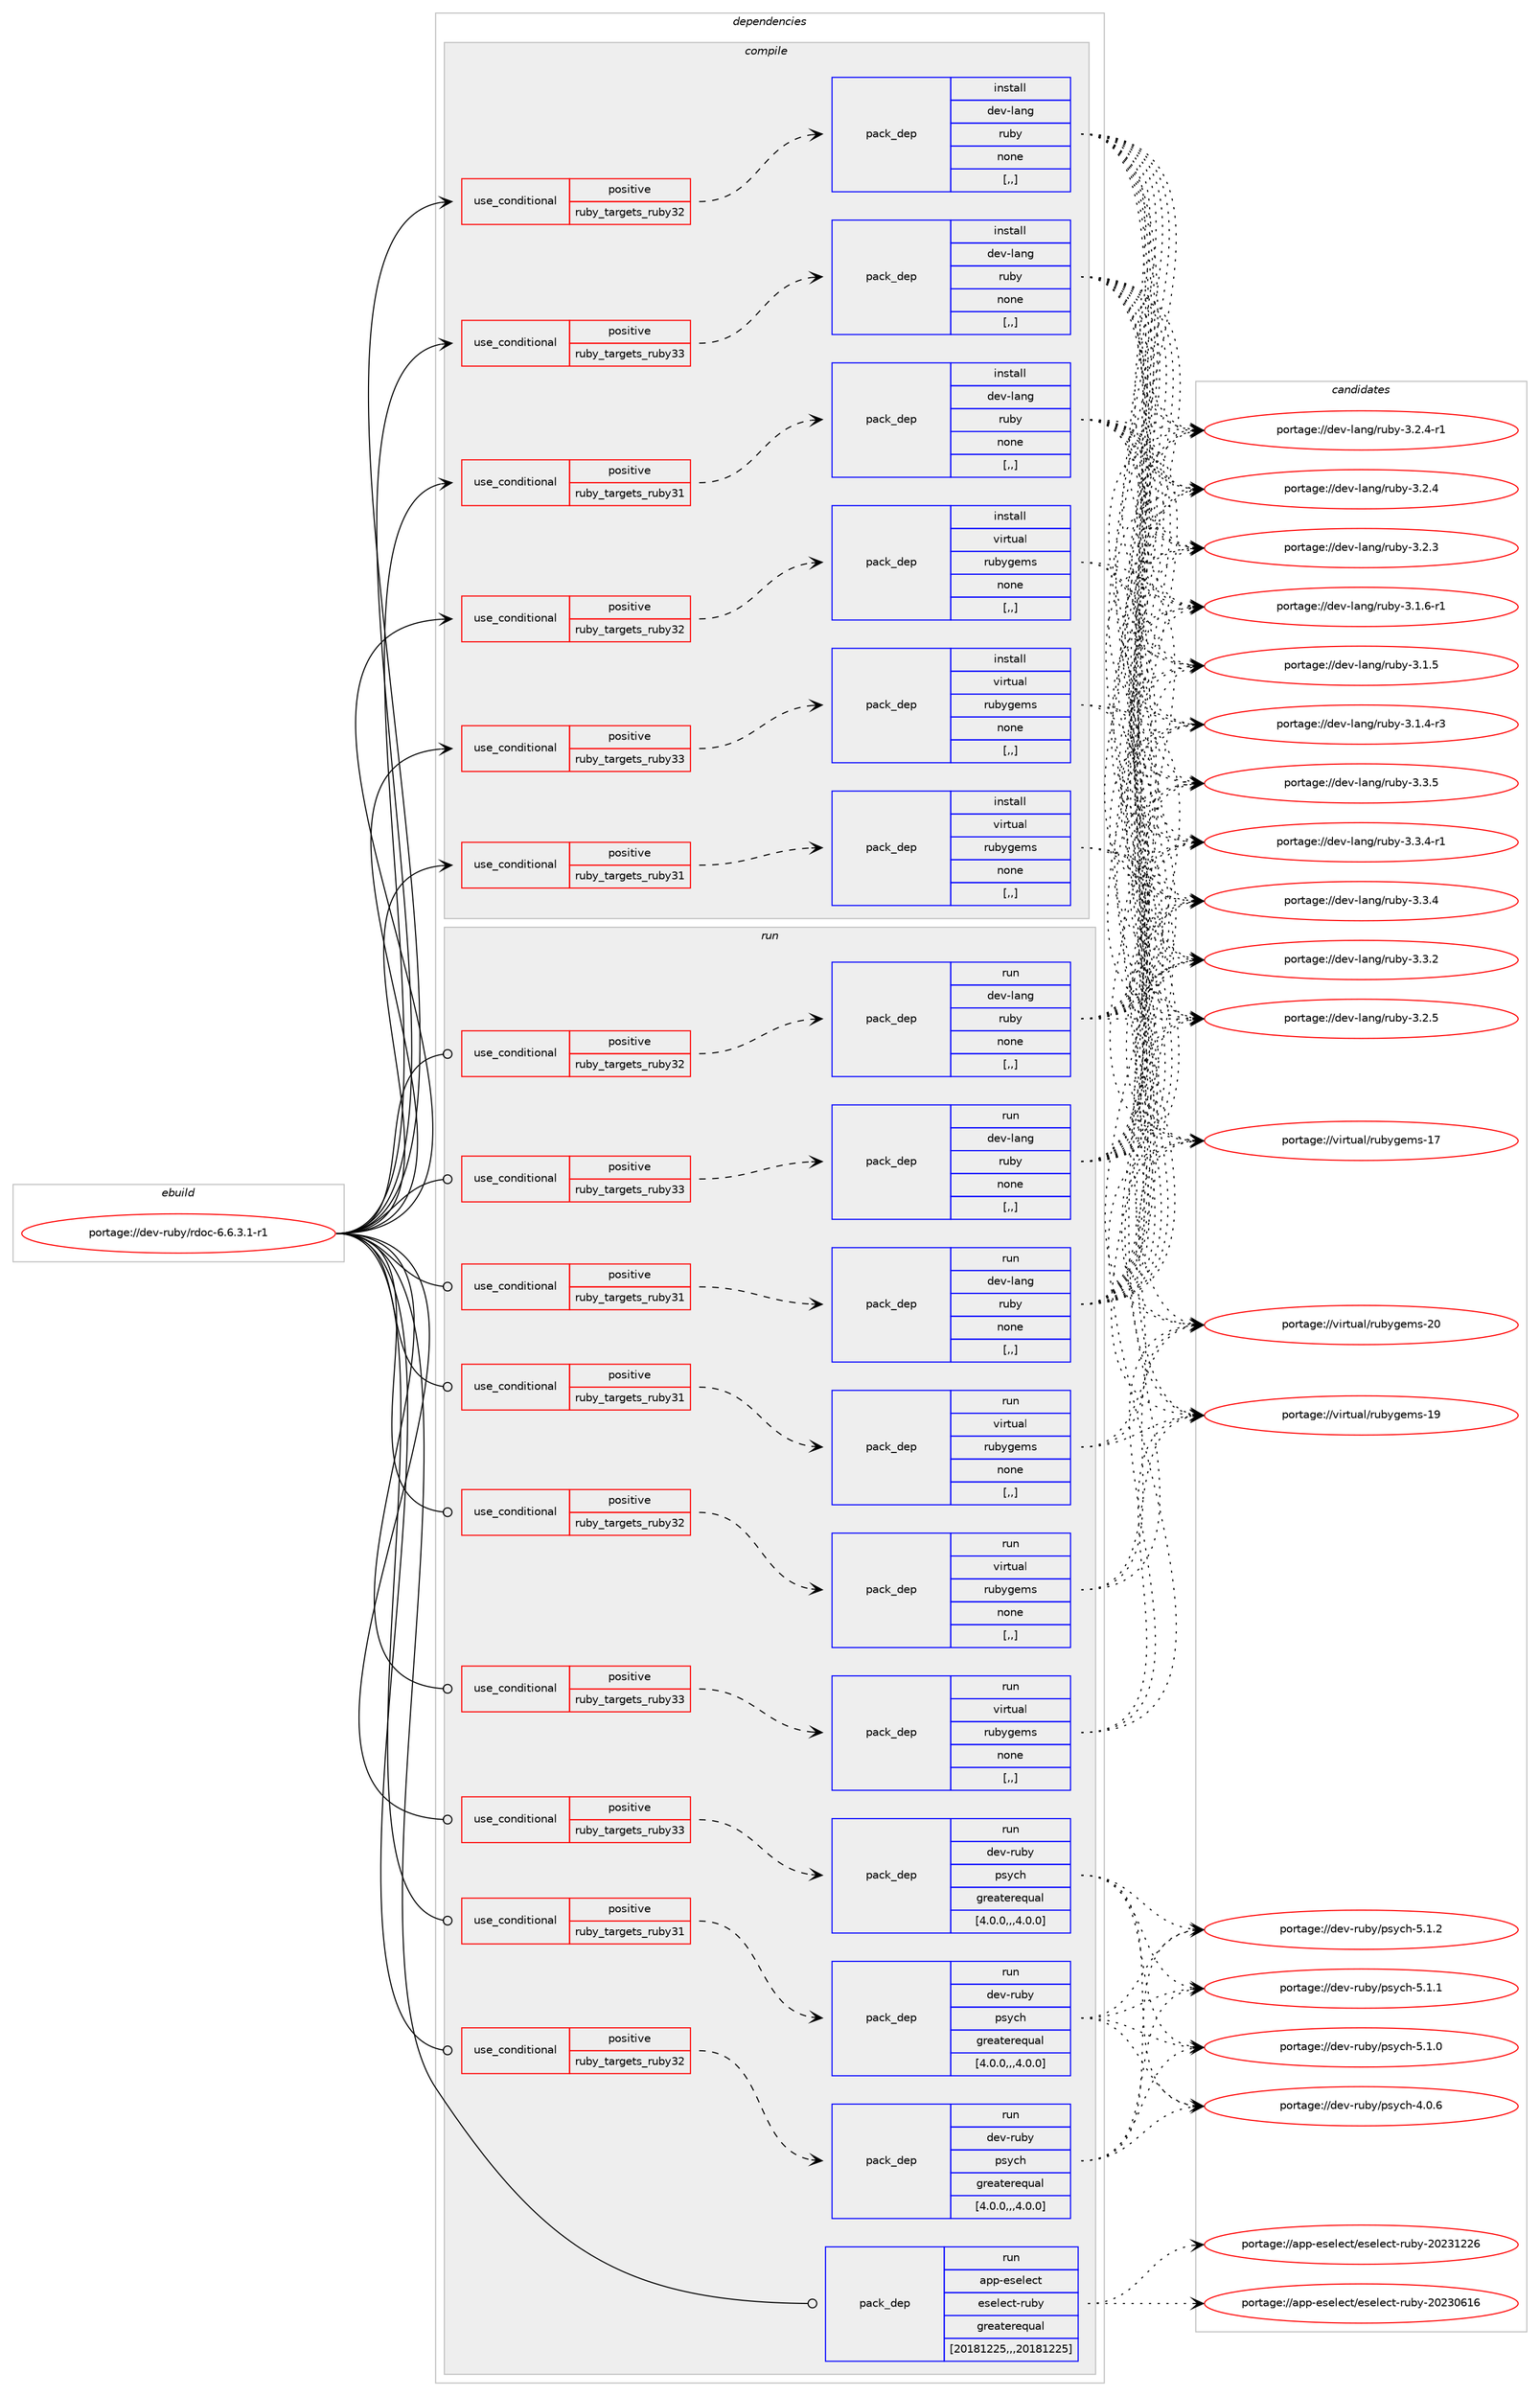 digraph prolog {

# *************
# Graph options
# *************

newrank=true;
concentrate=true;
compound=true;
graph [rankdir=LR,fontname=Helvetica,fontsize=10,ranksep=1.5];#, ranksep=2.5, nodesep=0.2];
edge  [arrowhead=vee];
node  [fontname=Helvetica,fontsize=10];

# **********
# The ebuild
# **********

subgraph cluster_leftcol {
color=gray;
label=<<i>ebuild</i>>;
id [label="portage://dev-ruby/rdoc-6.6.3.1-r1", color=red, width=4, href="../dev-ruby/rdoc-6.6.3.1-r1.svg"];
}

# ****************
# The dependencies
# ****************

subgraph cluster_midcol {
color=gray;
label=<<i>dependencies</i>>;
subgraph cluster_compile {
fillcolor="#eeeeee";
style=filled;
label=<<i>compile</i>>;
subgraph cond185160 {
dependency694007 [label=<<TABLE BORDER="0" CELLBORDER="1" CELLSPACING="0" CELLPADDING="4"><TR><TD ROWSPAN="3" CELLPADDING="10">use_conditional</TD></TR><TR><TD>positive</TD></TR><TR><TD>ruby_targets_ruby31</TD></TR></TABLE>>, shape=none, color=red];
subgraph pack503896 {
dependency694008 [label=<<TABLE BORDER="0" CELLBORDER="1" CELLSPACING="0" CELLPADDING="4" WIDTH="220"><TR><TD ROWSPAN="6" CELLPADDING="30">pack_dep</TD></TR><TR><TD WIDTH="110">install</TD></TR><TR><TD>dev-lang</TD></TR><TR><TD>ruby</TD></TR><TR><TD>none</TD></TR><TR><TD>[,,]</TD></TR></TABLE>>, shape=none, color=blue];
}
dependency694007:e -> dependency694008:w [weight=20,style="dashed",arrowhead="vee"];
}
id:e -> dependency694007:w [weight=20,style="solid",arrowhead="vee"];
subgraph cond185161 {
dependency694009 [label=<<TABLE BORDER="0" CELLBORDER="1" CELLSPACING="0" CELLPADDING="4"><TR><TD ROWSPAN="3" CELLPADDING="10">use_conditional</TD></TR><TR><TD>positive</TD></TR><TR><TD>ruby_targets_ruby31</TD></TR></TABLE>>, shape=none, color=red];
subgraph pack503897 {
dependency694010 [label=<<TABLE BORDER="0" CELLBORDER="1" CELLSPACING="0" CELLPADDING="4" WIDTH="220"><TR><TD ROWSPAN="6" CELLPADDING="30">pack_dep</TD></TR><TR><TD WIDTH="110">install</TD></TR><TR><TD>virtual</TD></TR><TR><TD>rubygems</TD></TR><TR><TD>none</TD></TR><TR><TD>[,,]</TD></TR></TABLE>>, shape=none, color=blue];
}
dependency694009:e -> dependency694010:w [weight=20,style="dashed",arrowhead="vee"];
}
id:e -> dependency694009:w [weight=20,style="solid",arrowhead="vee"];
subgraph cond185162 {
dependency694011 [label=<<TABLE BORDER="0" CELLBORDER="1" CELLSPACING="0" CELLPADDING="4"><TR><TD ROWSPAN="3" CELLPADDING="10">use_conditional</TD></TR><TR><TD>positive</TD></TR><TR><TD>ruby_targets_ruby32</TD></TR></TABLE>>, shape=none, color=red];
subgraph pack503898 {
dependency694012 [label=<<TABLE BORDER="0" CELLBORDER="1" CELLSPACING="0" CELLPADDING="4" WIDTH="220"><TR><TD ROWSPAN="6" CELLPADDING="30">pack_dep</TD></TR><TR><TD WIDTH="110">install</TD></TR><TR><TD>dev-lang</TD></TR><TR><TD>ruby</TD></TR><TR><TD>none</TD></TR><TR><TD>[,,]</TD></TR></TABLE>>, shape=none, color=blue];
}
dependency694011:e -> dependency694012:w [weight=20,style="dashed",arrowhead="vee"];
}
id:e -> dependency694011:w [weight=20,style="solid",arrowhead="vee"];
subgraph cond185163 {
dependency694013 [label=<<TABLE BORDER="0" CELLBORDER="1" CELLSPACING="0" CELLPADDING="4"><TR><TD ROWSPAN="3" CELLPADDING="10">use_conditional</TD></TR><TR><TD>positive</TD></TR><TR><TD>ruby_targets_ruby32</TD></TR></TABLE>>, shape=none, color=red];
subgraph pack503899 {
dependency694014 [label=<<TABLE BORDER="0" CELLBORDER="1" CELLSPACING="0" CELLPADDING="4" WIDTH="220"><TR><TD ROWSPAN="6" CELLPADDING="30">pack_dep</TD></TR><TR><TD WIDTH="110">install</TD></TR><TR><TD>virtual</TD></TR><TR><TD>rubygems</TD></TR><TR><TD>none</TD></TR><TR><TD>[,,]</TD></TR></TABLE>>, shape=none, color=blue];
}
dependency694013:e -> dependency694014:w [weight=20,style="dashed",arrowhead="vee"];
}
id:e -> dependency694013:w [weight=20,style="solid",arrowhead="vee"];
subgraph cond185164 {
dependency694015 [label=<<TABLE BORDER="0" CELLBORDER="1" CELLSPACING="0" CELLPADDING="4"><TR><TD ROWSPAN="3" CELLPADDING="10">use_conditional</TD></TR><TR><TD>positive</TD></TR><TR><TD>ruby_targets_ruby33</TD></TR></TABLE>>, shape=none, color=red];
subgraph pack503900 {
dependency694016 [label=<<TABLE BORDER="0" CELLBORDER="1" CELLSPACING="0" CELLPADDING="4" WIDTH="220"><TR><TD ROWSPAN="6" CELLPADDING="30">pack_dep</TD></TR><TR><TD WIDTH="110">install</TD></TR><TR><TD>dev-lang</TD></TR><TR><TD>ruby</TD></TR><TR><TD>none</TD></TR><TR><TD>[,,]</TD></TR></TABLE>>, shape=none, color=blue];
}
dependency694015:e -> dependency694016:w [weight=20,style="dashed",arrowhead="vee"];
}
id:e -> dependency694015:w [weight=20,style="solid",arrowhead="vee"];
subgraph cond185165 {
dependency694017 [label=<<TABLE BORDER="0" CELLBORDER="1" CELLSPACING="0" CELLPADDING="4"><TR><TD ROWSPAN="3" CELLPADDING="10">use_conditional</TD></TR><TR><TD>positive</TD></TR><TR><TD>ruby_targets_ruby33</TD></TR></TABLE>>, shape=none, color=red];
subgraph pack503901 {
dependency694018 [label=<<TABLE BORDER="0" CELLBORDER="1" CELLSPACING="0" CELLPADDING="4" WIDTH="220"><TR><TD ROWSPAN="6" CELLPADDING="30">pack_dep</TD></TR><TR><TD WIDTH="110">install</TD></TR><TR><TD>virtual</TD></TR><TR><TD>rubygems</TD></TR><TR><TD>none</TD></TR><TR><TD>[,,]</TD></TR></TABLE>>, shape=none, color=blue];
}
dependency694017:e -> dependency694018:w [weight=20,style="dashed",arrowhead="vee"];
}
id:e -> dependency694017:w [weight=20,style="solid",arrowhead="vee"];
}
subgraph cluster_compileandrun {
fillcolor="#eeeeee";
style=filled;
label=<<i>compile and run</i>>;
}
subgraph cluster_run {
fillcolor="#eeeeee";
style=filled;
label=<<i>run</i>>;
subgraph cond185166 {
dependency694019 [label=<<TABLE BORDER="0" CELLBORDER="1" CELLSPACING="0" CELLPADDING="4"><TR><TD ROWSPAN="3" CELLPADDING="10">use_conditional</TD></TR><TR><TD>positive</TD></TR><TR><TD>ruby_targets_ruby31</TD></TR></TABLE>>, shape=none, color=red];
subgraph pack503902 {
dependency694020 [label=<<TABLE BORDER="0" CELLBORDER="1" CELLSPACING="0" CELLPADDING="4" WIDTH="220"><TR><TD ROWSPAN="6" CELLPADDING="30">pack_dep</TD></TR><TR><TD WIDTH="110">run</TD></TR><TR><TD>dev-lang</TD></TR><TR><TD>ruby</TD></TR><TR><TD>none</TD></TR><TR><TD>[,,]</TD></TR></TABLE>>, shape=none, color=blue];
}
dependency694019:e -> dependency694020:w [weight=20,style="dashed",arrowhead="vee"];
}
id:e -> dependency694019:w [weight=20,style="solid",arrowhead="odot"];
subgraph cond185167 {
dependency694021 [label=<<TABLE BORDER="0" CELLBORDER="1" CELLSPACING="0" CELLPADDING="4"><TR><TD ROWSPAN="3" CELLPADDING="10">use_conditional</TD></TR><TR><TD>positive</TD></TR><TR><TD>ruby_targets_ruby31</TD></TR></TABLE>>, shape=none, color=red];
subgraph pack503903 {
dependency694022 [label=<<TABLE BORDER="0" CELLBORDER="1" CELLSPACING="0" CELLPADDING="4" WIDTH="220"><TR><TD ROWSPAN="6" CELLPADDING="30">pack_dep</TD></TR><TR><TD WIDTH="110">run</TD></TR><TR><TD>dev-ruby</TD></TR><TR><TD>psych</TD></TR><TR><TD>greaterequal</TD></TR><TR><TD>[4.0.0,,,4.0.0]</TD></TR></TABLE>>, shape=none, color=blue];
}
dependency694021:e -> dependency694022:w [weight=20,style="dashed",arrowhead="vee"];
}
id:e -> dependency694021:w [weight=20,style="solid",arrowhead="odot"];
subgraph cond185168 {
dependency694023 [label=<<TABLE BORDER="0" CELLBORDER="1" CELLSPACING="0" CELLPADDING="4"><TR><TD ROWSPAN="3" CELLPADDING="10">use_conditional</TD></TR><TR><TD>positive</TD></TR><TR><TD>ruby_targets_ruby31</TD></TR></TABLE>>, shape=none, color=red];
subgraph pack503904 {
dependency694024 [label=<<TABLE BORDER="0" CELLBORDER="1" CELLSPACING="0" CELLPADDING="4" WIDTH="220"><TR><TD ROWSPAN="6" CELLPADDING="30">pack_dep</TD></TR><TR><TD WIDTH="110">run</TD></TR><TR><TD>virtual</TD></TR><TR><TD>rubygems</TD></TR><TR><TD>none</TD></TR><TR><TD>[,,]</TD></TR></TABLE>>, shape=none, color=blue];
}
dependency694023:e -> dependency694024:w [weight=20,style="dashed",arrowhead="vee"];
}
id:e -> dependency694023:w [weight=20,style="solid",arrowhead="odot"];
subgraph cond185169 {
dependency694025 [label=<<TABLE BORDER="0" CELLBORDER="1" CELLSPACING="0" CELLPADDING="4"><TR><TD ROWSPAN="3" CELLPADDING="10">use_conditional</TD></TR><TR><TD>positive</TD></TR><TR><TD>ruby_targets_ruby32</TD></TR></TABLE>>, shape=none, color=red];
subgraph pack503905 {
dependency694026 [label=<<TABLE BORDER="0" CELLBORDER="1" CELLSPACING="0" CELLPADDING="4" WIDTH="220"><TR><TD ROWSPAN="6" CELLPADDING="30">pack_dep</TD></TR><TR><TD WIDTH="110">run</TD></TR><TR><TD>dev-lang</TD></TR><TR><TD>ruby</TD></TR><TR><TD>none</TD></TR><TR><TD>[,,]</TD></TR></TABLE>>, shape=none, color=blue];
}
dependency694025:e -> dependency694026:w [weight=20,style="dashed",arrowhead="vee"];
}
id:e -> dependency694025:w [weight=20,style="solid",arrowhead="odot"];
subgraph cond185170 {
dependency694027 [label=<<TABLE BORDER="0" CELLBORDER="1" CELLSPACING="0" CELLPADDING="4"><TR><TD ROWSPAN="3" CELLPADDING="10">use_conditional</TD></TR><TR><TD>positive</TD></TR><TR><TD>ruby_targets_ruby32</TD></TR></TABLE>>, shape=none, color=red];
subgraph pack503906 {
dependency694028 [label=<<TABLE BORDER="0" CELLBORDER="1" CELLSPACING="0" CELLPADDING="4" WIDTH="220"><TR><TD ROWSPAN="6" CELLPADDING="30">pack_dep</TD></TR><TR><TD WIDTH="110">run</TD></TR><TR><TD>dev-ruby</TD></TR><TR><TD>psych</TD></TR><TR><TD>greaterequal</TD></TR><TR><TD>[4.0.0,,,4.0.0]</TD></TR></TABLE>>, shape=none, color=blue];
}
dependency694027:e -> dependency694028:w [weight=20,style="dashed",arrowhead="vee"];
}
id:e -> dependency694027:w [weight=20,style="solid",arrowhead="odot"];
subgraph cond185171 {
dependency694029 [label=<<TABLE BORDER="0" CELLBORDER="1" CELLSPACING="0" CELLPADDING="4"><TR><TD ROWSPAN="3" CELLPADDING="10">use_conditional</TD></TR><TR><TD>positive</TD></TR><TR><TD>ruby_targets_ruby32</TD></TR></TABLE>>, shape=none, color=red];
subgraph pack503907 {
dependency694030 [label=<<TABLE BORDER="0" CELLBORDER="1" CELLSPACING="0" CELLPADDING="4" WIDTH="220"><TR><TD ROWSPAN="6" CELLPADDING="30">pack_dep</TD></TR><TR><TD WIDTH="110">run</TD></TR><TR><TD>virtual</TD></TR><TR><TD>rubygems</TD></TR><TR><TD>none</TD></TR><TR><TD>[,,]</TD></TR></TABLE>>, shape=none, color=blue];
}
dependency694029:e -> dependency694030:w [weight=20,style="dashed",arrowhead="vee"];
}
id:e -> dependency694029:w [weight=20,style="solid",arrowhead="odot"];
subgraph cond185172 {
dependency694031 [label=<<TABLE BORDER="0" CELLBORDER="1" CELLSPACING="0" CELLPADDING="4"><TR><TD ROWSPAN="3" CELLPADDING="10">use_conditional</TD></TR><TR><TD>positive</TD></TR><TR><TD>ruby_targets_ruby33</TD></TR></TABLE>>, shape=none, color=red];
subgraph pack503908 {
dependency694032 [label=<<TABLE BORDER="0" CELLBORDER="1" CELLSPACING="0" CELLPADDING="4" WIDTH="220"><TR><TD ROWSPAN="6" CELLPADDING="30">pack_dep</TD></TR><TR><TD WIDTH="110">run</TD></TR><TR><TD>dev-lang</TD></TR><TR><TD>ruby</TD></TR><TR><TD>none</TD></TR><TR><TD>[,,]</TD></TR></TABLE>>, shape=none, color=blue];
}
dependency694031:e -> dependency694032:w [weight=20,style="dashed",arrowhead="vee"];
}
id:e -> dependency694031:w [weight=20,style="solid",arrowhead="odot"];
subgraph cond185173 {
dependency694033 [label=<<TABLE BORDER="0" CELLBORDER="1" CELLSPACING="0" CELLPADDING="4"><TR><TD ROWSPAN="3" CELLPADDING="10">use_conditional</TD></TR><TR><TD>positive</TD></TR><TR><TD>ruby_targets_ruby33</TD></TR></TABLE>>, shape=none, color=red];
subgraph pack503909 {
dependency694034 [label=<<TABLE BORDER="0" CELLBORDER="1" CELLSPACING="0" CELLPADDING="4" WIDTH="220"><TR><TD ROWSPAN="6" CELLPADDING="30">pack_dep</TD></TR><TR><TD WIDTH="110">run</TD></TR><TR><TD>dev-ruby</TD></TR><TR><TD>psych</TD></TR><TR><TD>greaterequal</TD></TR><TR><TD>[4.0.0,,,4.0.0]</TD></TR></TABLE>>, shape=none, color=blue];
}
dependency694033:e -> dependency694034:w [weight=20,style="dashed",arrowhead="vee"];
}
id:e -> dependency694033:w [weight=20,style="solid",arrowhead="odot"];
subgraph cond185174 {
dependency694035 [label=<<TABLE BORDER="0" CELLBORDER="1" CELLSPACING="0" CELLPADDING="4"><TR><TD ROWSPAN="3" CELLPADDING="10">use_conditional</TD></TR><TR><TD>positive</TD></TR><TR><TD>ruby_targets_ruby33</TD></TR></TABLE>>, shape=none, color=red];
subgraph pack503910 {
dependency694036 [label=<<TABLE BORDER="0" CELLBORDER="1" CELLSPACING="0" CELLPADDING="4" WIDTH="220"><TR><TD ROWSPAN="6" CELLPADDING="30">pack_dep</TD></TR><TR><TD WIDTH="110">run</TD></TR><TR><TD>virtual</TD></TR><TR><TD>rubygems</TD></TR><TR><TD>none</TD></TR><TR><TD>[,,]</TD></TR></TABLE>>, shape=none, color=blue];
}
dependency694035:e -> dependency694036:w [weight=20,style="dashed",arrowhead="vee"];
}
id:e -> dependency694035:w [weight=20,style="solid",arrowhead="odot"];
subgraph pack503911 {
dependency694037 [label=<<TABLE BORDER="0" CELLBORDER="1" CELLSPACING="0" CELLPADDING="4" WIDTH="220"><TR><TD ROWSPAN="6" CELLPADDING="30">pack_dep</TD></TR><TR><TD WIDTH="110">run</TD></TR><TR><TD>app-eselect</TD></TR><TR><TD>eselect-ruby</TD></TR><TR><TD>greaterequal</TD></TR><TR><TD>[20181225,,,20181225]</TD></TR></TABLE>>, shape=none, color=blue];
}
id:e -> dependency694037:w [weight=20,style="solid",arrowhead="odot"];
}
}

# **************
# The candidates
# **************

subgraph cluster_choices {
rank=same;
color=gray;
label=<<i>candidates</i>>;

subgraph choice503896 {
color=black;
nodesep=1;
choice10010111845108971101034711411798121455146514653 [label="portage://dev-lang/ruby-3.3.5", color=red, width=4,href="../dev-lang/ruby-3.3.5.svg"];
choice100101118451089711010347114117981214551465146524511449 [label="portage://dev-lang/ruby-3.3.4-r1", color=red, width=4,href="../dev-lang/ruby-3.3.4-r1.svg"];
choice10010111845108971101034711411798121455146514652 [label="portage://dev-lang/ruby-3.3.4", color=red, width=4,href="../dev-lang/ruby-3.3.4.svg"];
choice10010111845108971101034711411798121455146514650 [label="portage://dev-lang/ruby-3.3.2", color=red, width=4,href="../dev-lang/ruby-3.3.2.svg"];
choice10010111845108971101034711411798121455146504653 [label="portage://dev-lang/ruby-3.2.5", color=red, width=4,href="../dev-lang/ruby-3.2.5.svg"];
choice100101118451089711010347114117981214551465046524511449 [label="portage://dev-lang/ruby-3.2.4-r1", color=red, width=4,href="../dev-lang/ruby-3.2.4-r1.svg"];
choice10010111845108971101034711411798121455146504652 [label="portage://dev-lang/ruby-3.2.4", color=red, width=4,href="../dev-lang/ruby-3.2.4.svg"];
choice10010111845108971101034711411798121455146504651 [label="portage://dev-lang/ruby-3.2.3", color=red, width=4,href="../dev-lang/ruby-3.2.3.svg"];
choice100101118451089711010347114117981214551464946544511449 [label="portage://dev-lang/ruby-3.1.6-r1", color=red, width=4,href="../dev-lang/ruby-3.1.6-r1.svg"];
choice10010111845108971101034711411798121455146494653 [label="portage://dev-lang/ruby-3.1.5", color=red, width=4,href="../dev-lang/ruby-3.1.5.svg"];
choice100101118451089711010347114117981214551464946524511451 [label="portage://dev-lang/ruby-3.1.4-r3", color=red, width=4,href="../dev-lang/ruby-3.1.4-r3.svg"];
dependency694008:e -> choice10010111845108971101034711411798121455146514653:w [style=dotted,weight="100"];
dependency694008:e -> choice100101118451089711010347114117981214551465146524511449:w [style=dotted,weight="100"];
dependency694008:e -> choice10010111845108971101034711411798121455146514652:w [style=dotted,weight="100"];
dependency694008:e -> choice10010111845108971101034711411798121455146514650:w [style=dotted,weight="100"];
dependency694008:e -> choice10010111845108971101034711411798121455146504653:w [style=dotted,weight="100"];
dependency694008:e -> choice100101118451089711010347114117981214551465046524511449:w [style=dotted,weight="100"];
dependency694008:e -> choice10010111845108971101034711411798121455146504652:w [style=dotted,weight="100"];
dependency694008:e -> choice10010111845108971101034711411798121455146504651:w [style=dotted,weight="100"];
dependency694008:e -> choice100101118451089711010347114117981214551464946544511449:w [style=dotted,weight="100"];
dependency694008:e -> choice10010111845108971101034711411798121455146494653:w [style=dotted,weight="100"];
dependency694008:e -> choice100101118451089711010347114117981214551464946524511451:w [style=dotted,weight="100"];
}
subgraph choice503897 {
color=black;
nodesep=1;
choice118105114116117971084711411798121103101109115455048 [label="portage://virtual/rubygems-20", color=red, width=4,href="../virtual/rubygems-20.svg"];
choice118105114116117971084711411798121103101109115454957 [label="portage://virtual/rubygems-19", color=red, width=4,href="../virtual/rubygems-19.svg"];
choice118105114116117971084711411798121103101109115454955 [label="portage://virtual/rubygems-17", color=red, width=4,href="../virtual/rubygems-17.svg"];
dependency694010:e -> choice118105114116117971084711411798121103101109115455048:w [style=dotted,weight="100"];
dependency694010:e -> choice118105114116117971084711411798121103101109115454957:w [style=dotted,weight="100"];
dependency694010:e -> choice118105114116117971084711411798121103101109115454955:w [style=dotted,weight="100"];
}
subgraph choice503898 {
color=black;
nodesep=1;
choice10010111845108971101034711411798121455146514653 [label="portage://dev-lang/ruby-3.3.5", color=red, width=4,href="../dev-lang/ruby-3.3.5.svg"];
choice100101118451089711010347114117981214551465146524511449 [label="portage://dev-lang/ruby-3.3.4-r1", color=red, width=4,href="../dev-lang/ruby-3.3.4-r1.svg"];
choice10010111845108971101034711411798121455146514652 [label="portage://dev-lang/ruby-3.3.4", color=red, width=4,href="../dev-lang/ruby-3.3.4.svg"];
choice10010111845108971101034711411798121455146514650 [label="portage://dev-lang/ruby-3.3.2", color=red, width=4,href="../dev-lang/ruby-3.3.2.svg"];
choice10010111845108971101034711411798121455146504653 [label="portage://dev-lang/ruby-3.2.5", color=red, width=4,href="../dev-lang/ruby-3.2.5.svg"];
choice100101118451089711010347114117981214551465046524511449 [label="portage://dev-lang/ruby-3.2.4-r1", color=red, width=4,href="../dev-lang/ruby-3.2.4-r1.svg"];
choice10010111845108971101034711411798121455146504652 [label="portage://dev-lang/ruby-3.2.4", color=red, width=4,href="../dev-lang/ruby-3.2.4.svg"];
choice10010111845108971101034711411798121455146504651 [label="portage://dev-lang/ruby-3.2.3", color=red, width=4,href="../dev-lang/ruby-3.2.3.svg"];
choice100101118451089711010347114117981214551464946544511449 [label="portage://dev-lang/ruby-3.1.6-r1", color=red, width=4,href="../dev-lang/ruby-3.1.6-r1.svg"];
choice10010111845108971101034711411798121455146494653 [label="portage://dev-lang/ruby-3.1.5", color=red, width=4,href="../dev-lang/ruby-3.1.5.svg"];
choice100101118451089711010347114117981214551464946524511451 [label="portage://dev-lang/ruby-3.1.4-r3", color=red, width=4,href="../dev-lang/ruby-3.1.4-r3.svg"];
dependency694012:e -> choice10010111845108971101034711411798121455146514653:w [style=dotted,weight="100"];
dependency694012:e -> choice100101118451089711010347114117981214551465146524511449:w [style=dotted,weight="100"];
dependency694012:e -> choice10010111845108971101034711411798121455146514652:w [style=dotted,weight="100"];
dependency694012:e -> choice10010111845108971101034711411798121455146514650:w [style=dotted,weight="100"];
dependency694012:e -> choice10010111845108971101034711411798121455146504653:w [style=dotted,weight="100"];
dependency694012:e -> choice100101118451089711010347114117981214551465046524511449:w [style=dotted,weight="100"];
dependency694012:e -> choice10010111845108971101034711411798121455146504652:w [style=dotted,weight="100"];
dependency694012:e -> choice10010111845108971101034711411798121455146504651:w [style=dotted,weight="100"];
dependency694012:e -> choice100101118451089711010347114117981214551464946544511449:w [style=dotted,weight="100"];
dependency694012:e -> choice10010111845108971101034711411798121455146494653:w [style=dotted,weight="100"];
dependency694012:e -> choice100101118451089711010347114117981214551464946524511451:w [style=dotted,weight="100"];
}
subgraph choice503899 {
color=black;
nodesep=1;
choice118105114116117971084711411798121103101109115455048 [label="portage://virtual/rubygems-20", color=red, width=4,href="../virtual/rubygems-20.svg"];
choice118105114116117971084711411798121103101109115454957 [label="portage://virtual/rubygems-19", color=red, width=4,href="../virtual/rubygems-19.svg"];
choice118105114116117971084711411798121103101109115454955 [label="portage://virtual/rubygems-17", color=red, width=4,href="../virtual/rubygems-17.svg"];
dependency694014:e -> choice118105114116117971084711411798121103101109115455048:w [style=dotted,weight="100"];
dependency694014:e -> choice118105114116117971084711411798121103101109115454957:w [style=dotted,weight="100"];
dependency694014:e -> choice118105114116117971084711411798121103101109115454955:w [style=dotted,weight="100"];
}
subgraph choice503900 {
color=black;
nodesep=1;
choice10010111845108971101034711411798121455146514653 [label="portage://dev-lang/ruby-3.3.5", color=red, width=4,href="../dev-lang/ruby-3.3.5.svg"];
choice100101118451089711010347114117981214551465146524511449 [label="portage://dev-lang/ruby-3.3.4-r1", color=red, width=4,href="../dev-lang/ruby-3.3.4-r1.svg"];
choice10010111845108971101034711411798121455146514652 [label="portage://dev-lang/ruby-3.3.4", color=red, width=4,href="../dev-lang/ruby-3.3.4.svg"];
choice10010111845108971101034711411798121455146514650 [label="portage://dev-lang/ruby-3.3.2", color=red, width=4,href="../dev-lang/ruby-3.3.2.svg"];
choice10010111845108971101034711411798121455146504653 [label="portage://dev-lang/ruby-3.2.5", color=red, width=4,href="../dev-lang/ruby-3.2.5.svg"];
choice100101118451089711010347114117981214551465046524511449 [label="portage://dev-lang/ruby-3.2.4-r1", color=red, width=4,href="../dev-lang/ruby-3.2.4-r1.svg"];
choice10010111845108971101034711411798121455146504652 [label="portage://dev-lang/ruby-3.2.4", color=red, width=4,href="../dev-lang/ruby-3.2.4.svg"];
choice10010111845108971101034711411798121455146504651 [label="portage://dev-lang/ruby-3.2.3", color=red, width=4,href="../dev-lang/ruby-3.2.3.svg"];
choice100101118451089711010347114117981214551464946544511449 [label="portage://dev-lang/ruby-3.1.6-r1", color=red, width=4,href="../dev-lang/ruby-3.1.6-r1.svg"];
choice10010111845108971101034711411798121455146494653 [label="portage://dev-lang/ruby-3.1.5", color=red, width=4,href="../dev-lang/ruby-3.1.5.svg"];
choice100101118451089711010347114117981214551464946524511451 [label="portage://dev-lang/ruby-3.1.4-r3", color=red, width=4,href="../dev-lang/ruby-3.1.4-r3.svg"];
dependency694016:e -> choice10010111845108971101034711411798121455146514653:w [style=dotted,weight="100"];
dependency694016:e -> choice100101118451089711010347114117981214551465146524511449:w [style=dotted,weight="100"];
dependency694016:e -> choice10010111845108971101034711411798121455146514652:w [style=dotted,weight="100"];
dependency694016:e -> choice10010111845108971101034711411798121455146514650:w [style=dotted,weight="100"];
dependency694016:e -> choice10010111845108971101034711411798121455146504653:w [style=dotted,weight="100"];
dependency694016:e -> choice100101118451089711010347114117981214551465046524511449:w [style=dotted,weight="100"];
dependency694016:e -> choice10010111845108971101034711411798121455146504652:w [style=dotted,weight="100"];
dependency694016:e -> choice10010111845108971101034711411798121455146504651:w [style=dotted,weight="100"];
dependency694016:e -> choice100101118451089711010347114117981214551464946544511449:w [style=dotted,weight="100"];
dependency694016:e -> choice10010111845108971101034711411798121455146494653:w [style=dotted,weight="100"];
dependency694016:e -> choice100101118451089711010347114117981214551464946524511451:w [style=dotted,weight="100"];
}
subgraph choice503901 {
color=black;
nodesep=1;
choice118105114116117971084711411798121103101109115455048 [label="portage://virtual/rubygems-20", color=red, width=4,href="../virtual/rubygems-20.svg"];
choice118105114116117971084711411798121103101109115454957 [label="portage://virtual/rubygems-19", color=red, width=4,href="../virtual/rubygems-19.svg"];
choice118105114116117971084711411798121103101109115454955 [label="portage://virtual/rubygems-17", color=red, width=4,href="../virtual/rubygems-17.svg"];
dependency694018:e -> choice118105114116117971084711411798121103101109115455048:w [style=dotted,weight="100"];
dependency694018:e -> choice118105114116117971084711411798121103101109115454957:w [style=dotted,weight="100"];
dependency694018:e -> choice118105114116117971084711411798121103101109115454955:w [style=dotted,weight="100"];
}
subgraph choice503902 {
color=black;
nodesep=1;
choice10010111845108971101034711411798121455146514653 [label="portage://dev-lang/ruby-3.3.5", color=red, width=4,href="../dev-lang/ruby-3.3.5.svg"];
choice100101118451089711010347114117981214551465146524511449 [label="portage://dev-lang/ruby-3.3.4-r1", color=red, width=4,href="../dev-lang/ruby-3.3.4-r1.svg"];
choice10010111845108971101034711411798121455146514652 [label="portage://dev-lang/ruby-3.3.4", color=red, width=4,href="../dev-lang/ruby-3.3.4.svg"];
choice10010111845108971101034711411798121455146514650 [label="portage://dev-lang/ruby-3.3.2", color=red, width=4,href="../dev-lang/ruby-3.3.2.svg"];
choice10010111845108971101034711411798121455146504653 [label="portage://dev-lang/ruby-3.2.5", color=red, width=4,href="../dev-lang/ruby-3.2.5.svg"];
choice100101118451089711010347114117981214551465046524511449 [label="portage://dev-lang/ruby-3.2.4-r1", color=red, width=4,href="../dev-lang/ruby-3.2.4-r1.svg"];
choice10010111845108971101034711411798121455146504652 [label="portage://dev-lang/ruby-3.2.4", color=red, width=4,href="../dev-lang/ruby-3.2.4.svg"];
choice10010111845108971101034711411798121455146504651 [label="portage://dev-lang/ruby-3.2.3", color=red, width=4,href="../dev-lang/ruby-3.2.3.svg"];
choice100101118451089711010347114117981214551464946544511449 [label="portage://dev-lang/ruby-3.1.6-r1", color=red, width=4,href="../dev-lang/ruby-3.1.6-r1.svg"];
choice10010111845108971101034711411798121455146494653 [label="portage://dev-lang/ruby-3.1.5", color=red, width=4,href="../dev-lang/ruby-3.1.5.svg"];
choice100101118451089711010347114117981214551464946524511451 [label="portage://dev-lang/ruby-3.1.4-r3", color=red, width=4,href="../dev-lang/ruby-3.1.4-r3.svg"];
dependency694020:e -> choice10010111845108971101034711411798121455146514653:w [style=dotted,weight="100"];
dependency694020:e -> choice100101118451089711010347114117981214551465146524511449:w [style=dotted,weight="100"];
dependency694020:e -> choice10010111845108971101034711411798121455146514652:w [style=dotted,weight="100"];
dependency694020:e -> choice10010111845108971101034711411798121455146514650:w [style=dotted,weight="100"];
dependency694020:e -> choice10010111845108971101034711411798121455146504653:w [style=dotted,weight="100"];
dependency694020:e -> choice100101118451089711010347114117981214551465046524511449:w [style=dotted,weight="100"];
dependency694020:e -> choice10010111845108971101034711411798121455146504652:w [style=dotted,weight="100"];
dependency694020:e -> choice10010111845108971101034711411798121455146504651:w [style=dotted,weight="100"];
dependency694020:e -> choice100101118451089711010347114117981214551464946544511449:w [style=dotted,weight="100"];
dependency694020:e -> choice10010111845108971101034711411798121455146494653:w [style=dotted,weight="100"];
dependency694020:e -> choice100101118451089711010347114117981214551464946524511451:w [style=dotted,weight="100"];
}
subgraph choice503903 {
color=black;
nodesep=1;
choice10010111845114117981214711211512199104455346494650 [label="portage://dev-ruby/psych-5.1.2", color=red, width=4,href="../dev-ruby/psych-5.1.2.svg"];
choice10010111845114117981214711211512199104455346494649 [label="portage://dev-ruby/psych-5.1.1", color=red, width=4,href="../dev-ruby/psych-5.1.1.svg"];
choice10010111845114117981214711211512199104455346494648 [label="portage://dev-ruby/psych-5.1.0", color=red, width=4,href="../dev-ruby/psych-5.1.0.svg"];
choice10010111845114117981214711211512199104455246484654 [label="portage://dev-ruby/psych-4.0.6", color=red, width=4,href="../dev-ruby/psych-4.0.6.svg"];
dependency694022:e -> choice10010111845114117981214711211512199104455346494650:w [style=dotted,weight="100"];
dependency694022:e -> choice10010111845114117981214711211512199104455346494649:w [style=dotted,weight="100"];
dependency694022:e -> choice10010111845114117981214711211512199104455346494648:w [style=dotted,weight="100"];
dependency694022:e -> choice10010111845114117981214711211512199104455246484654:w [style=dotted,weight="100"];
}
subgraph choice503904 {
color=black;
nodesep=1;
choice118105114116117971084711411798121103101109115455048 [label="portage://virtual/rubygems-20", color=red, width=4,href="../virtual/rubygems-20.svg"];
choice118105114116117971084711411798121103101109115454957 [label="portage://virtual/rubygems-19", color=red, width=4,href="../virtual/rubygems-19.svg"];
choice118105114116117971084711411798121103101109115454955 [label="portage://virtual/rubygems-17", color=red, width=4,href="../virtual/rubygems-17.svg"];
dependency694024:e -> choice118105114116117971084711411798121103101109115455048:w [style=dotted,weight="100"];
dependency694024:e -> choice118105114116117971084711411798121103101109115454957:w [style=dotted,weight="100"];
dependency694024:e -> choice118105114116117971084711411798121103101109115454955:w [style=dotted,weight="100"];
}
subgraph choice503905 {
color=black;
nodesep=1;
choice10010111845108971101034711411798121455146514653 [label="portage://dev-lang/ruby-3.3.5", color=red, width=4,href="../dev-lang/ruby-3.3.5.svg"];
choice100101118451089711010347114117981214551465146524511449 [label="portage://dev-lang/ruby-3.3.4-r1", color=red, width=4,href="../dev-lang/ruby-3.3.4-r1.svg"];
choice10010111845108971101034711411798121455146514652 [label="portage://dev-lang/ruby-3.3.4", color=red, width=4,href="../dev-lang/ruby-3.3.4.svg"];
choice10010111845108971101034711411798121455146514650 [label="portage://dev-lang/ruby-3.3.2", color=red, width=4,href="../dev-lang/ruby-3.3.2.svg"];
choice10010111845108971101034711411798121455146504653 [label="portage://dev-lang/ruby-3.2.5", color=red, width=4,href="../dev-lang/ruby-3.2.5.svg"];
choice100101118451089711010347114117981214551465046524511449 [label="portage://dev-lang/ruby-3.2.4-r1", color=red, width=4,href="../dev-lang/ruby-3.2.4-r1.svg"];
choice10010111845108971101034711411798121455146504652 [label="portage://dev-lang/ruby-3.2.4", color=red, width=4,href="../dev-lang/ruby-3.2.4.svg"];
choice10010111845108971101034711411798121455146504651 [label="portage://dev-lang/ruby-3.2.3", color=red, width=4,href="../dev-lang/ruby-3.2.3.svg"];
choice100101118451089711010347114117981214551464946544511449 [label="portage://dev-lang/ruby-3.1.6-r1", color=red, width=4,href="../dev-lang/ruby-3.1.6-r1.svg"];
choice10010111845108971101034711411798121455146494653 [label="portage://dev-lang/ruby-3.1.5", color=red, width=4,href="../dev-lang/ruby-3.1.5.svg"];
choice100101118451089711010347114117981214551464946524511451 [label="portage://dev-lang/ruby-3.1.4-r3", color=red, width=4,href="../dev-lang/ruby-3.1.4-r3.svg"];
dependency694026:e -> choice10010111845108971101034711411798121455146514653:w [style=dotted,weight="100"];
dependency694026:e -> choice100101118451089711010347114117981214551465146524511449:w [style=dotted,weight="100"];
dependency694026:e -> choice10010111845108971101034711411798121455146514652:w [style=dotted,weight="100"];
dependency694026:e -> choice10010111845108971101034711411798121455146514650:w [style=dotted,weight="100"];
dependency694026:e -> choice10010111845108971101034711411798121455146504653:w [style=dotted,weight="100"];
dependency694026:e -> choice100101118451089711010347114117981214551465046524511449:w [style=dotted,weight="100"];
dependency694026:e -> choice10010111845108971101034711411798121455146504652:w [style=dotted,weight="100"];
dependency694026:e -> choice10010111845108971101034711411798121455146504651:w [style=dotted,weight="100"];
dependency694026:e -> choice100101118451089711010347114117981214551464946544511449:w [style=dotted,weight="100"];
dependency694026:e -> choice10010111845108971101034711411798121455146494653:w [style=dotted,weight="100"];
dependency694026:e -> choice100101118451089711010347114117981214551464946524511451:w [style=dotted,weight="100"];
}
subgraph choice503906 {
color=black;
nodesep=1;
choice10010111845114117981214711211512199104455346494650 [label="portage://dev-ruby/psych-5.1.2", color=red, width=4,href="../dev-ruby/psych-5.1.2.svg"];
choice10010111845114117981214711211512199104455346494649 [label="portage://dev-ruby/psych-5.1.1", color=red, width=4,href="../dev-ruby/psych-5.1.1.svg"];
choice10010111845114117981214711211512199104455346494648 [label="portage://dev-ruby/psych-5.1.0", color=red, width=4,href="../dev-ruby/psych-5.1.0.svg"];
choice10010111845114117981214711211512199104455246484654 [label="portage://dev-ruby/psych-4.0.6", color=red, width=4,href="../dev-ruby/psych-4.0.6.svg"];
dependency694028:e -> choice10010111845114117981214711211512199104455346494650:w [style=dotted,weight="100"];
dependency694028:e -> choice10010111845114117981214711211512199104455346494649:w [style=dotted,weight="100"];
dependency694028:e -> choice10010111845114117981214711211512199104455346494648:w [style=dotted,weight="100"];
dependency694028:e -> choice10010111845114117981214711211512199104455246484654:w [style=dotted,weight="100"];
}
subgraph choice503907 {
color=black;
nodesep=1;
choice118105114116117971084711411798121103101109115455048 [label="portage://virtual/rubygems-20", color=red, width=4,href="../virtual/rubygems-20.svg"];
choice118105114116117971084711411798121103101109115454957 [label="portage://virtual/rubygems-19", color=red, width=4,href="../virtual/rubygems-19.svg"];
choice118105114116117971084711411798121103101109115454955 [label="portage://virtual/rubygems-17", color=red, width=4,href="../virtual/rubygems-17.svg"];
dependency694030:e -> choice118105114116117971084711411798121103101109115455048:w [style=dotted,weight="100"];
dependency694030:e -> choice118105114116117971084711411798121103101109115454957:w [style=dotted,weight="100"];
dependency694030:e -> choice118105114116117971084711411798121103101109115454955:w [style=dotted,weight="100"];
}
subgraph choice503908 {
color=black;
nodesep=1;
choice10010111845108971101034711411798121455146514653 [label="portage://dev-lang/ruby-3.3.5", color=red, width=4,href="../dev-lang/ruby-3.3.5.svg"];
choice100101118451089711010347114117981214551465146524511449 [label="portage://dev-lang/ruby-3.3.4-r1", color=red, width=4,href="../dev-lang/ruby-3.3.4-r1.svg"];
choice10010111845108971101034711411798121455146514652 [label="portage://dev-lang/ruby-3.3.4", color=red, width=4,href="../dev-lang/ruby-3.3.4.svg"];
choice10010111845108971101034711411798121455146514650 [label="portage://dev-lang/ruby-3.3.2", color=red, width=4,href="../dev-lang/ruby-3.3.2.svg"];
choice10010111845108971101034711411798121455146504653 [label="portage://dev-lang/ruby-3.2.5", color=red, width=4,href="../dev-lang/ruby-3.2.5.svg"];
choice100101118451089711010347114117981214551465046524511449 [label="portage://dev-lang/ruby-3.2.4-r1", color=red, width=4,href="../dev-lang/ruby-3.2.4-r1.svg"];
choice10010111845108971101034711411798121455146504652 [label="portage://dev-lang/ruby-3.2.4", color=red, width=4,href="../dev-lang/ruby-3.2.4.svg"];
choice10010111845108971101034711411798121455146504651 [label="portage://dev-lang/ruby-3.2.3", color=red, width=4,href="../dev-lang/ruby-3.2.3.svg"];
choice100101118451089711010347114117981214551464946544511449 [label="portage://dev-lang/ruby-3.1.6-r1", color=red, width=4,href="../dev-lang/ruby-3.1.6-r1.svg"];
choice10010111845108971101034711411798121455146494653 [label="portage://dev-lang/ruby-3.1.5", color=red, width=4,href="../dev-lang/ruby-3.1.5.svg"];
choice100101118451089711010347114117981214551464946524511451 [label="portage://dev-lang/ruby-3.1.4-r3", color=red, width=4,href="../dev-lang/ruby-3.1.4-r3.svg"];
dependency694032:e -> choice10010111845108971101034711411798121455146514653:w [style=dotted,weight="100"];
dependency694032:e -> choice100101118451089711010347114117981214551465146524511449:w [style=dotted,weight="100"];
dependency694032:e -> choice10010111845108971101034711411798121455146514652:w [style=dotted,weight="100"];
dependency694032:e -> choice10010111845108971101034711411798121455146514650:w [style=dotted,weight="100"];
dependency694032:e -> choice10010111845108971101034711411798121455146504653:w [style=dotted,weight="100"];
dependency694032:e -> choice100101118451089711010347114117981214551465046524511449:w [style=dotted,weight="100"];
dependency694032:e -> choice10010111845108971101034711411798121455146504652:w [style=dotted,weight="100"];
dependency694032:e -> choice10010111845108971101034711411798121455146504651:w [style=dotted,weight="100"];
dependency694032:e -> choice100101118451089711010347114117981214551464946544511449:w [style=dotted,weight="100"];
dependency694032:e -> choice10010111845108971101034711411798121455146494653:w [style=dotted,weight="100"];
dependency694032:e -> choice100101118451089711010347114117981214551464946524511451:w [style=dotted,weight="100"];
}
subgraph choice503909 {
color=black;
nodesep=1;
choice10010111845114117981214711211512199104455346494650 [label="portage://dev-ruby/psych-5.1.2", color=red, width=4,href="../dev-ruby/psych-5.1.2.svg"];
choice10010111845114117981214711211512199104455346494649 [label="portage://dev-ruby/psych-5.1.1", color=red, width=4,href="../dev-ruby/psych-5.1.1.svg"];
choice10010111845114117981214711211512199104455346494648 [label="portage://dev-ruby/psych-5.1.0", color=red, width=4,href="../dev-ruby/psych-5.1.0.svg"];
choice10010111845114117981214711211512199104455246484654 [label="portage://dev-ruby/psych-4.0.6", color=red, width=4,href="../dev-ruby/psych-4.0.6.svg"];
dependency694034:e -> choice10010111845114117981214711211512199104455346494650:w [style=dotted,weight="100"];
dependency694034:e -> choice10010111845114117981214711211512199104455346494649:w [style=dotted,weight="100"];
dependency694034:e -> choice10010111845114117981214711211512199104455346494648:w [style=dotted,weight="100"];
dependency694034:e -> choice10010111845114117981214711211512199104455246484654:w [style=dotted,weight="100"];
}
subgraph choice503910 {
color=black;
nodesep=1;
choice118105114116117971084711411798121103101109115455048 [label="portage://virtual/rubygems-20", color=red, width=4,href="../virtual/rubygems-20.svg"];
choice118105114116117971084711411798121103101109115454957 [label="portage://virtual/rubygems-19", color=red, width=4,href="../virtual/rubygems-19.svg"];
choice118105114116117971084711411798121103101109115454955 [label="portage://virtual/rubygems-17", color=red, width=4,href="../virtual/rubygems-17.svg"];
dependency694036:e -> choice118105114116117971084711411798121103101109115455048:w [style=dotted,weight="100"];
dependency694036:e -> choice118105114116117971084711411798121103101109115454957:w [style=dotted,weight="100"];
dependency694036:e -> choice118105114116117971084711411798121103101109115454955:w [style=dotted,weight="100"];
}
subgraph choice503911 {
color=black;
nodesep=1;
choice97112112451011151011081019911647101115101108101991164511411798121455048505149505054 [label="portage://app-eselect/eselect-ruby-20231226", color=red, width=4,href="../app-eselect/eselect-ruby-20231226.svg"];
choice97112112451011151011081019911647101115101108101991164511411798121455048505148544954 [label="portage://app-eselect/eselect-ruby-20230616", color=red, width=4,href="../app-eselect/eselect-ruby-20230616.svg"];
dependency694037:e -> choice97112112451011151011081019911647101115101108101991164511411798121455048505149505054:w [style=dotted,weight="100"];
dependency694037:e -> choice97112112451011151011081019911647101115101108101991164511411798121455048505148544954:w [style=dotted,weight="100"];
}
}

}
